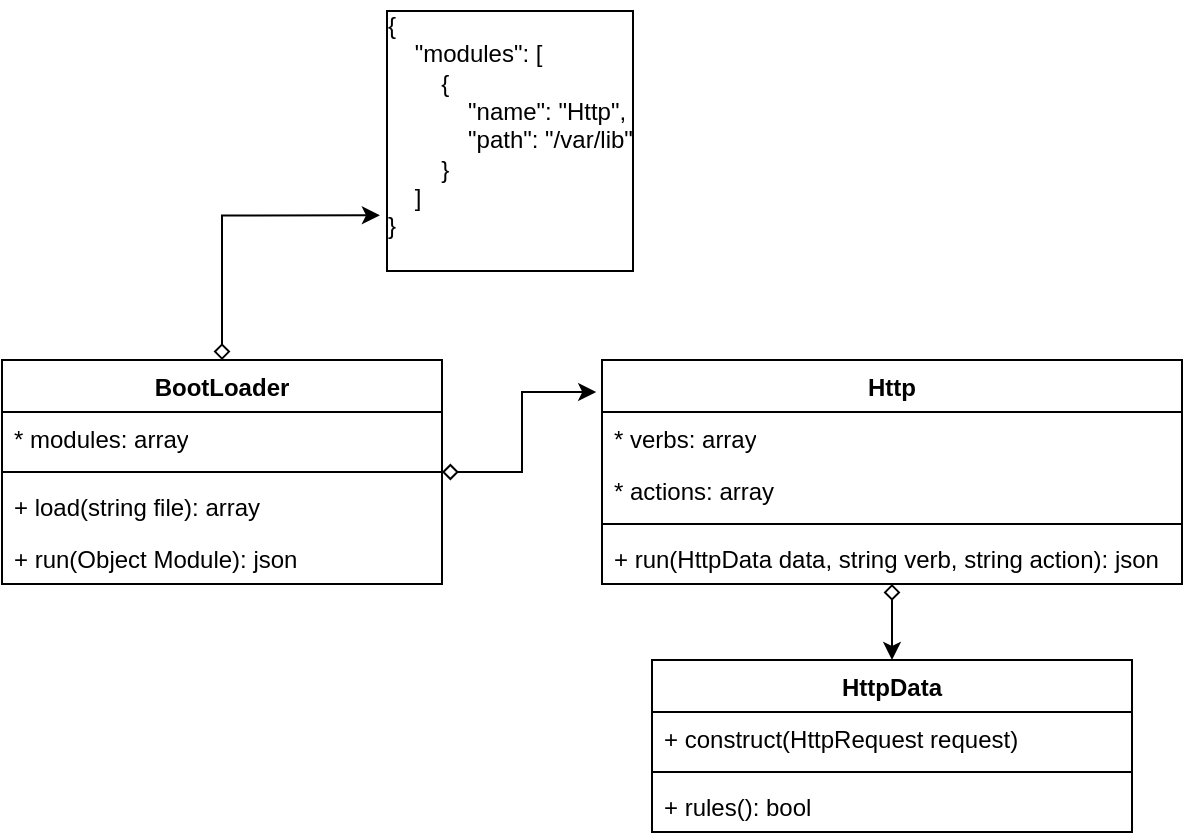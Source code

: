 <mxfile version="27.0.3">
  <diagram name="Page-1" id="7YkG3BNPT05rmS9H93zX">
    <mxGraphModel grid="1" page="1" gridSize="10" guides="1" tooltips="1" connect="1" arrows="1" fold="1" pageScale="1" pageWidth="850" pageHeight="1100" math="0" shadow="0">
      <root>
        <mxCell id="0" />
        <mxCell id="1" parent="0" />
        <mxCell id="Ks99gFNvu6fQaLKoe7_c-1" value="BootLoader" style="swimlane;fontStyle=1;align=center;verticalAlign=top;childLayout=stackLayout;horizontal=1;startSize=26;horizontalStack=0;resizeParent=1;resizeParentMax=0;resizeLast=0;collapsible=1;marginBottom=0;whiteSpace=wrap;html=1;" vertex="1" parent="1">
          <mxGeometry x="70" y="290" width="220" height="112" as="geometry" />
        </mxCell>
        <mxCell id="Ks99gFNvu6fQaLKoe7_c-2" value="* modules: array" style="text;strokeColor=none;fillColor=none;align=left;verticalAlign=top;spacingLeft=4;spacingRight=4;overflow=hidden;rotatable=0;points=[[0,0.5],[1,0.5]];portConstraint=eastwest;whiteSpace=wrap;html=1;" vertex="1" parent="Ks99gFNvu6fQaLKoe7_c-1">
          <mxGeometry y="26" width="220" height="26" as="geometry" />
        </mxCell>
        <mxCell id="Ks99gFNvu6fQaLKoe7_c-3" value="" style="line;strokeWidth=1;fillColor=none;align=left;verticalAlign=middle;spacingTop=-1;spacingLeft=3;spacingRight=3;rotatable=0;labelPosition=right;points=[];portConstraint=eastwest;strokeColor=inherit;" vertex="1" parent="Ks99gFNvu6fQaLKoe7_c-1">
          <mxGeometry y="52" width="220" height="8" as="geometry" />
        </mxCell>
        <mxCell id="Ks99gFNvu6fQaLKoe7_c-4" value="+ load(string file): array" style="text;strokeColor=none;fillColor=none;align=left;verticalAlign=top;spacingLeft=4;spacingRight=4;overflow=hidden;rotatable=0;points=[[0,0.5],[1,0.5]];portConstraint=eastwest;whiteSpace=wrap;html=1;" vertex="1" parent="Ks99gFNvu6fQaLKoe7_c-1">
          <mxGeometry y="60" width="220" height="26" as="geometry" />
        </mxCell>
        <mxCell id="Ks99gFNvu6fQaLKoe7_c-7" value="+ run(Object Module): json" style="text;strokeColor=none;fillColor=none;align=left;verticalAlign=top;spacingLeft=4;spacingRight=4;overflow=hidden;rotatable=0;points=[[0,0.5],[1,0.5]];portConstraint=eastwest;whiteSpace=wrap;html=1;" vertex="1" parent="Ks99gFNvu6fQaLKoe7_c-1">
          <mxGeometry y="86" width="220" height="26" as="geometry" />
        </mxCell>
        <mxCell id="Ks99gFNvu6fQaLKoe7_c-6" value="{&lt;br&gt;&amp;nbsp;&amp;nbsp;&amp;nbsp; &quot;modules&quot;: [&lt;br&gt;&amp;nbsp;&amp;nbsp;&amp;nbsp;&amp;nbsp;&amp;nbsp;&amp;nbsp;&amp;nbsp; {&lt;br&gt;&amp;nbsp;&amp;nbsp;&amp;nbsp;&amp;nbsp;&amp;nbsp;&amp;nbsp;&amp;nbsp;&amp;nbsp;&amp;nbsp;&amp;nbsp;&amp;nbsp; &quot;name&quot;: &quot;Http&quot;,&lt;br&gt;&amp;nbsp;&amp;nbsp;&amp;nbsp;&amp;nbsp;&amp;nbsp;&amp;nbsp;&amp;nbsp;&amp;nbsp;&amp;nbsp;&amp;nbsp;&amp;nbsp; &quot;path&quot;: &quot;/var/lib&quot;&lt;br&gt;&amp;nbsp;&amp;nbsp;&amp;nbsp;&amp;nbsp;&amp;nbsp;&amp;nbsp;&amp;nbsp; }&lt;br&gt;&amp;nbsp;&amp;nbsp;&amp;nbsp; ]&lt;br&gt;}&lt;br&gt;&lt;div&gt;&lt;br&gt;&lt;/div&gt;" style="text;html=1;align=left;verticalAlign=middle;resizable=0;points=[];autosize=1;strokeColor=none;fillColor=none;labelBorderColor=default;textShadow=0;labelBackgroundColor=default;" vertex="1" parent="1">
          <mxGeometry x="260" y="110" width="150" height="140" as="geometry" />
        </mxCell>
        <mxCell id="Ks99gFNvu6fQaLKoe7_c-18" style="edgeStyle=orthogonalEdgeStyle;rounded=0;orthogonalLoop=1;jettySize=auto;html=1;entryX=0.5;entryY=0;entryDx=0;entryDy=0;startArrow=diamond;startFill=0;" edge="1" parent="1" source="Ks99gFNvu6fQaLKoe7_c-8" target="Ks99gFNvu6fQaLKoe7_c-14">
          <mxGeometry relative="1" as="geometry" />
        </mxCell>
        <mxCell id="Ks99gFNvu6fQaLKoe7_c-8" value="Http" style="swimlane;fontStyle=1;align=center;verticalAlign=top;childLayout=stackLayout;horizontal=1;startSize=26;horizontalStack=0;resizeParent=1;resizeParentMax=0;resizeLast=0;collapsible=1;marginBottom=0;whiteSpace=wrap;html=1;" vertex="1" parent="1">
          <mxGeometry x="370" y="290" width="290" height="112" as="geometry" />
        </mxCell>
        <mxCell id="Ks99gFNvu6fQaLKoe7_c-9" value="* verbs: array" style="text;strokeColor=none;fillColor=none;align=left;verticalAlign=top;spacingLeft=4;spacingRight=4;overflow=hidden;rotatable=0;points=[[0,0.5],[1,0.5]];portConstraint=eastwest;whiteSpace=wrap;html=1;" vertex="1" parent="Ks99gFNvu6fQaLKoe7_c-8">
          <mxGeometry y="26" width="290" height="26" as="geometry" />
        </mxCell>
        <mxCell id="Ks99gFNvu6fQaLKoe7_c-12" value="* actions: array" style="text;strokeColor=none;fillColor=none;align=left;verticalAlign=top;spacingLeft=4;spacingRight=4;overflow=hidden;rotatable=0;points=[[0,0.5],[1,0.5]];portConstraint=eastwest;whiteSpace=wrap;html=1;" vertex="1" parent="Ks99gFNvu6fQaLKoe7_c-8">
          <mxGeometry y="52" width="290" height="26" as="geometry" />
        </mxCell>
        <mxCell id="Ks99gFNvu6fQaLKoe7_c-10" value="" style="line;strokeWidth=1;fillColor=none;align=left;verticalAlign=middle;spacingTop=-1;spacingLeft=3;spacingRight=3;rotatable=0;labelPosition=right;points=[];portConstraint=eastwest;strokeColor=inherit;" vertex="1" parent="Ks99gFNvu6fQaLKoe7_c-8">
          <mxGeometry y="78" width="290" height="8" as="geometry" />
        </mxCell>
        <mxCell id="Ks99gFNvu6fQaLKoe7_c-11" value="+ run(HttpData data, string verb, string action): json" style="text;strokeColor=none;fillColor=none;align=left;verticalAlign=top;spacingLeft=4;spacingRight=4;overflow=hidden;rotatable=0;points=[[0,0.5],[1,0.5]];portConstraint=eastwest;whiteSpace=wrap;html=1;" vertex="1" parent="Ks99gFNvu6fQaLKoe7_c-8">
          <mxGeometry y="86" width="290" height="26" as="geometry" />
        </mxCell>
        <mxCell id="Ks99gFNvu6fQaLKoe7_c-14" value="HttpData" style="swimlane;fontStyle=1;align=center;verticalAlign=top;childLayout=stackLayout;horizontal=1;startSize=26;horizontalStack=0;resizeParent=1;resizeParentMax=0;resizeLast=0;collapsible=1;marginBottom=0;whiteSpace=wrap;html=1;" vertex="1" parent="1">
          <mxGeometry x="395" y="440" width="240" height="86" as="geometry" />
        </mxCell>
        <mxCell id="Ks99gFNvu6fQaLKoe7_c-15" value="+ construct(HttpRequest request)" style="text;strokeColor=none;fillColor=none;align=left;verticalAlign=top;spacingLeft=4;spacingRight=4;overflow=hidden;rotatable=0;points=[[0,0.5],[1,0.5]];portConstraint=eastwest;whiteSpace=wrap;html=1;" vertex="1" parent="Ks99gFNvu6fQaLKoe7_c-14">
          <mxGeometry y="26" width="240" height="26" as="geometry" />
        </mxCell>
        <mxCell id="Ks99gFNvu6fQaLKoe7_c-16" value="" style="line;strokeWidth=1;fillColor=none;align=left;verticalAlign=middle;spacingTop=-1;spacingLeft=3;spacingRight=3;rotatable=0;labelPosition=right;points=[];portConstraint=eastwest;strokeColor=inherit;" vertex="1" parent="Ks99gFNvu6fQaLKoe7_c-14">
          <mxGeometry y="52" width="240" height="8" as="geometry" />
        </mxCell>
        <mxCell id="Ks99gFNvu6fQaLKoe7_c-17" value="+ rules(): bool" style="text;strokeColor=none;fillColor=none;align=left;verticalAlign=top;spacingLeft=4;spacingRight=4;overflow=hidden;rotatable=0;points=[[0,0.5],[1,0.5]];portConstraint=eastwest;whiteSpace=wrap;html=1;" vertex="1" parent="Ks99gFNvu6fQaLKoe7_c-14">
          <mxGeometry y="60" width="240" height="26" as="geometry" />
        </mxCell>
        <mxCell id="Ks99gFNvu6fQaLKoe7_c-19" style="edgeStyle=orthogonalEdgeStyle;rounded=0;orthogonalLoop=1;jettySize=auto;html=1;entryX=-0.01;entryY=0.143;entryDx=0;entryDy=0;entryPerimeter=0;startArrow=diamond;startFill=0;" edge="1" parent="1" source="Ks99gFNvu6fQaLKoe7_c-1" target="Ks99gFNvu6fQaLKoe7_c-8">
          <mxGeometry relative="1" as="geometry" />
        </mxCell>
        <mxCell id="Ks99gFNvu6fQaLKoe7_c-20" style="edgeStyle=orthogonalEdgeStyle;rounded=0;orthogonalLoop=1;jettySize=auto;html=1;entryX=-0.007;entryY=0.769;entryDx=0;entryDy=0;entryPerimeter=0;startArrow=diamond;startFill=0;" edge="1" parent="1" source="Ks99gFNvu6fQaLKoe7_c-1" target="Ks99gFNvu6fQaLKoe7_c-6">
          <mxGeometry relative="1" as="geometry" />
        </mxCell>
      </root>
    </mxGraphModel>
  </diagram>
</mxfile>
